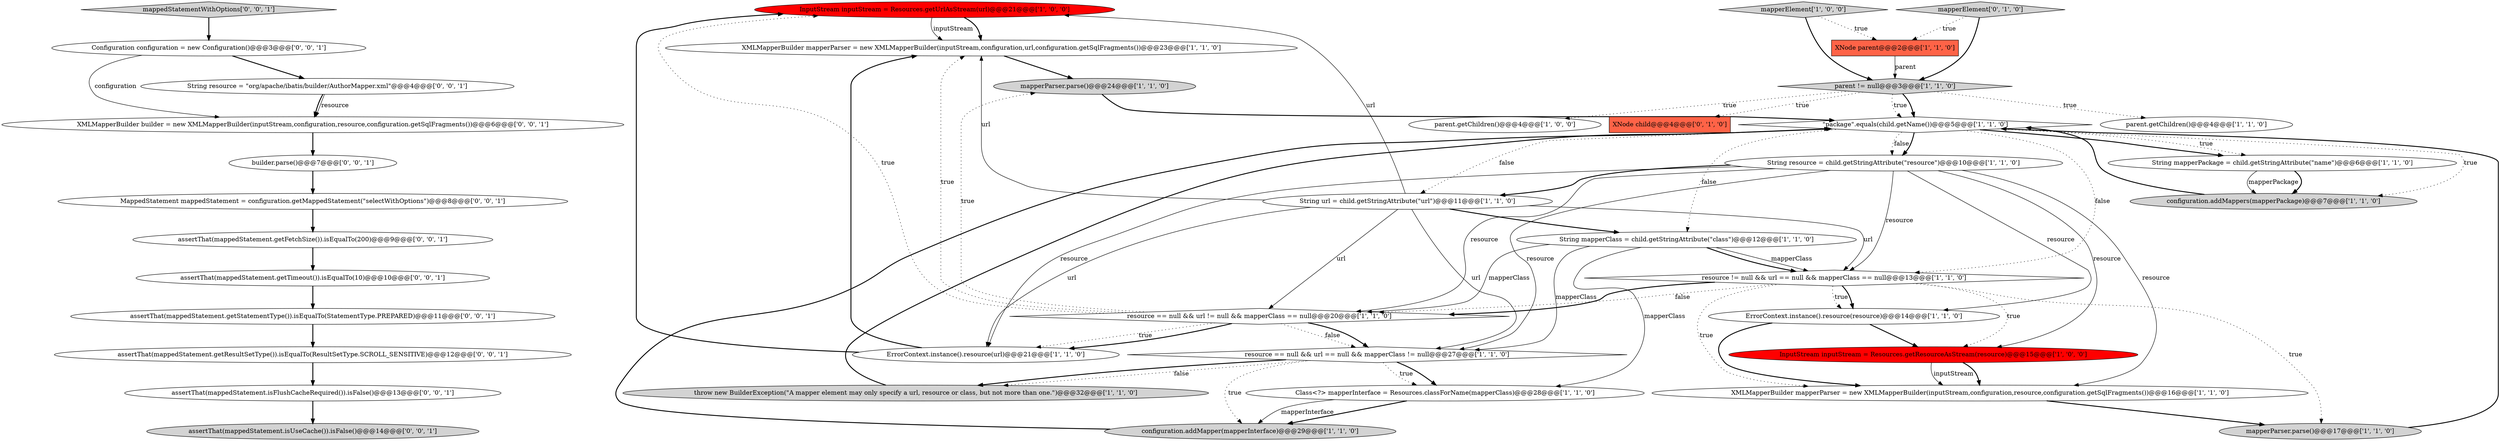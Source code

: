 digraph {
28 [style = filled, label = "Configuration configuration = new Configuration()@@@3@@@['0', '0', '1']", fillcolor = white, shape = ellipse image = "AAA0AAABBB3BBB"];
34 [style = filled, label = "assertThat(mappedStatement.getStatementType()).isEqualTo(StatementType.PREPARED)@@@11@@@['0', '0', '1']", fillcolor = white, shape = ellipse image = "AAA0AAABBB3BBB"];
35 [style = filled, label = "builder.parse()@@@7@@@['0', '0', '1']", fillcolor = white, shape = ellipse image = "AAA0AAABBB3BBB"];
15 [style = filled, label = "InputStream inputStream = Resources.getUrlAsStream(url)@@@21@@@['1', '0', '0']", fillcolor = red, shape = ellipse image = "AAA1AAABBB1BBB"];
11 [style = filled, label = "mapperParser.parse()@@@24@@@['1', '1', '0']", fillcolor = lightgray, shape = ellipse image = "AAA0AAABBB1BBB"];
36 [style = filled, label = "XMLMapperBuilder builder = new XMLMapperBuilder(inputStream,configuration,resource,configuration.getSqlFragments())@@@6@@@['0', '0', '1']", fillcolor = white, shape = ellipse image = "AAA0AAABBB3BBB"];
25 [style = filled, label = "mapperElement['0', '1', '0']", fillcolor = lightgray, shape = diamond image = "AAA0AAABBB2BBB"];
9 [style = filled, label = "parent.getChildren()@@@4@@@['1', '1', '0']", fillcolor = white, shape = ellipse image = "AAA0AAABBB1BBB"];
6 [style = filled, label = "resource == null && url != null && mapperClass == null@@@20@@@['1', '1', '0']", fillcolor = white, shape = diamond image = "AAA0AAABBB1BBB"];
27 [style = filled, label = "assertThat(mappedStatement.isFlushCacheRequired()).isFalse()@@@13@@@['0', '0', '1']", fillcolor = white, shape = ellipse image = "AAA0AAABBB3BBB"];
38 [style = filled, label = "mappedStatementWithOptions['0', '0', '1']", fillcolor = lightgray, shape = diamond image = "AAA0AAABBB3BBB"];
32 [style = filled, label = "assertThat(mappedStatement.getFetchSize()).isEqualTo(200)@@@9@@@['0', '0', '1']", fillcolor = white, shape = ellipse image = "AAA0AAABBB3BBB"];
22 [style = filled, label = "parent != null@@@3@@@['1', '1', '0']", fillcolor = lightgray, shape = diamond image = "AAA0AAABBB1BBB"];
16 [style = filled, label = "XNode parent@@@2@@@['1', '1', '0']", fillcolor = tomato, shape = box image = "AAA0AAABBB1BBB"];
3 [style = filled, label = "throw new BuilderException(\"A mapper element may only specify a url, resource or class, but not more than one.\")@@@32@@@['1', '1', '0']", fillcolor = lightgray, shape = ellipse image = "AAA0AAABBB1BBB"];
5 [style = filled, label = "String mapperClass = child.getStringAttribute(\"class\")@@@12@@@['1', '1', '0']", fillcolor = white, shape = ellipse image = "AAA0AAABBB1BBB"];
19 [style = filled, label = "mapperParser.parse()@@@17@@@['1', '1', '0']", fillcolor = lightgray, shape = ellipse image = "AAA0AAABBB1BBB"];
4 [style = filled, label = "ErrorContext.instance().resource(resource)@@@14@@@['1', '1', '0']", fillcolor = white, shape = ellipse image = "AAA0AAABBB1BBB"];
13 [style = filled, label = "\"package\".equals(child.getName())@@@5@@@['1', '1', '0']", fillcolor = white, shape = diamond image = "AAA0AAABBB1BBB"];
24 [style = filled, label = "ErrorContext.instance().resource(url)@@@21@@@['1', '1', '0']", fillcolor = white, shape = ellipse image = "AAA0AAABBB1BBB"];
10 [style = filled, label = "configuration.addMapper(mapperInterface)@@@29@@@['1', '1', '0']", fillcolor = lightgray, shape = ellipse image = "AAA0AAABBB1BBB"];
0 [style = filled, label = "InputStream inputStream = Resources.getResourceAsStream(resource)@@@15@@@['1', '0', '0']", fillcolor = red, shape = ellipse image = "AAA1AAABBB1BBB"];
17 [style = filled, label = "resource != null && url == null && mapperClass == null@@@13@@@['1', '1', '0']", fillcolor = white, shape = diamond image = "AAA0AAABBB1BBB"];
21 [style = filled, label = "mapperElement['1', '0', '0']", fillcolor = lightgray, shape = diamond image = "AAA0AAABBB1BBB"];
8 [style = filled, label = "String mapperPackage = child.getStringAttribute(\"name\")@@@6@@@['1', '1', '0']", fillcolor = white, shape = ellipse image = "AAA0AAABBB1BBB"];
18 [style = filled, label = "XMLMapperBuilder mapperParser = new XMLMapperBuilder(inputStream,configuration,resource,configuration.getSqlFragments())@@@16@@@['1', '1', '0']", fillcolor = white, shape = ellipse image = "AAA0AAABBB1BBB"];
33 [style = filled, label = "assertThat(mappedStatement.isUseCache()).isFalse()@@@14@@@['0', '0', '1']", fillcolor = lightgray, shape = ellipse image = "AAA0AAABBB3BBB"];
29 [style = filled, label = "String resource = \"org/apache/ibatis/builder/AuthorMapper.xml\"@@@4@@@['0', '0', '1']", fillcolor = white, shape = ellipse image = "AAA0AAABBB3BBB"];
12 [style = filled, label = "Class<?> mapperInterface = Resources.classForName(mapperClass)@@@28@@@['1', '1', '0']", fillcolor = white, shape = ellipse image = "AAA0AAABBB1BBB"];
7 [style = filled, label = "String resource = child.getStringAttribute(\"resource\")@@@10@@@['1', '1', '0']", fillcolor = white, shape = ellipse image = "AAA0AAABBB1BBB"];
31 [style = filled, label = "MappedStatement mappedStatement = configuration.getMappedStatement(\"selectWithOptions\")@@@8@@@['0', '0', '1']", fillcolor = white, shape = ellipse image = "AAA0AAABBB3BBB"];
2 [style = filled, label = "parent.getChildren()@@@4@@@['1', '0', '0']", fillcolor = white, shape = ellipse image = "AAA0AAABBB1BBB"];
20 [style = filled, label = "configuration.addMappers(mapperPackage)@@@7@@@['1', '1', '0']", fillcolor = lightgray, shape = ellipse image = "AAA0AAABBB1BBB"];
23 [style = filled, label = "resource == null && url == null && mapperClass != null@@@27@@@['1', '1', '0']", fillcolor = white, shape = diamond image = "AAA0AAABBB1BBB"];
1 [style = filled, label = "XMLMapperBuilder mapperParser = new XMLMapperBuilder(inputStream,configuration,url,configuration.getSqlFragments())@@@23@@@['1', '1', '0']", fillcolor = white, shape = ellipse image = "AAA0AAABBB1BBB"];
26 [style = filled, label = "XNode child@@@4@@@['0', '1', '0']", fillcolor = tomato, shape = box image = "AAA0AAABBB2BBB"];
30 [style = filled, label = "assertThat(mappedStatement.getResultSetType()).isEqualTo(ResultSetType.SCROLL_SENSITIVE)@@@12@@@['0', '0', '1']", fillcolor = white, shape = ellipse image = "AAA0AAABBB3BBB"];
37 [style = filled, label = "assertThat(mappedStatement.getTimeout()).isEqualTo(10)@@@10@@@['0', '0', '1']", fillcolor = white, shape = ellipse image = "AAA0AAABBB3BBB"];
14 [style = filled, label = "String url = child.getStringAttribute(\"url\")@@@11@@@['1', '1', '0']", fillcolor = white, shape = ellipse image = "AAA0AAABBB1BBB"];
7->4 [style = solid, label="resource"];
32->37 [style = bold, label=""];
25->22 [style = bold, label=""];
13->20 [style = dotted, label="true"];
6->1 [style = dotted, label="true"];
16->22 [style = solid, label="parent"];
14->24 [style = solid, label="url"];
7->14 [style = bold, label=""];
12->10 [style = bold, label=""];
8->20 [style = bold, label=""];
11->13 [style = bold, label=""];
7->6 [style = solid, label="resource"];
7->18 [style = solid, label="resource"];
23->12 [style = bold, label=""];
27->33 [style = bold, label=""];
6->11 [style = dotted, label="true"];
0->18 [style = solid, label="inputStream"];
22->13 [style = bold, label=""];
13->7 [style = dotted, label="false"];
6->15 [style = dotted, label="true"];
29->36 [style = bold, label=""];
35->31 [style = bold, label=""];
38->28 [style = bold, label=""];
5->6 [style = solid, label="mapperClass"];
30->27 [style = bold, label=""];
18->19 [style = bold, label=""];
17->6 [style = dotted, label="false"];
23->3 [style = bold, label=""];
4->18 [style = bold, label=""];
13->5 [style = dotted, label="false"];
5->17 [style = bold, label=""];
6->23 [style = dotted, label="false"];
4->0 [style = bold, label=""];
1->11 [style = bold, label=""];
19->13 [style = bold, label=""];
21->22 [style = bold, label=""];
14->23 [style = solid, label="url"];
12->10 [style = solid, label="mapperInterface"];
22->13 [style = dotted, label="true"];
5->17 [style = solid, label="mapperClass"];
21->16 [style = dotted, label="true"];
22->9 [style = dotted, label="true"];
36->35 [style = bold, label=""];
28->29 [style = bold, label=""];
6->24 [style = dotted, label="true"];
20->13 [style = bold, label=""];
17->18 [style = dotted, label="true"];
17->6 [style = bold, label=""];
7->0 [style = solid, label="resource"];
14->6 [style = solid, label="url"];
28->36 [style = solid, label="configuration"];
17->4 [style = dotted, label="true"];
6->23 [style = bold, label=""];
31->32 [style = bold, label=""];
6->24 [style = bold, label=""];
23->3 [style = dotted, label="false"];
5->12 [style = solid, label="mapperClass"];
23->10 [style = dotted, label="true"];
14->17 [style = solid, label="url"];
8->20 [style = solid, label="mapperPackage"];
10->13 [style = bold, label=""];
22->26 [style = dotted, label="true"];
13->8 [style = dotted, label="true"];
17->19 [style = dotted, label="true"];
14->15 [style = solid, label="url"];
14->1 [style = solid, label="url"];
0->18 [style = bold, label=""];
24->1 [style = bold, label=""];
17->4 [style = bold, label=""];
25->16 [style = dotted, label="true"];
14->5 [style = bold, label=""];
24->15 [style = bold, label=""];
15->1 [style = bold, label=""];
17->0 [style = dotted, label="true"];
15->1 [style = solid, label="inputStream"];
13->14 [style = dotted, label="false"];
7->17 [style = solid, label="resource"];
7->23 [style = solid, label="resource"];
34->30 [style = bold, label=""];
22->2 [style = dotted, label="true"];
13->17 [style = dotted, label="false"];
13->7 [style = bold, label=""];
37->34 [style = bold, label=""];
3->13 [style = bold, label=""];
5->23 [style = solid, label="mapperClass"];
29->36 [style = solid, label="resource"];
13->8 [style = bold, label=""];
7->24 [style = solid, label="resource"];
23->12 [style = dotted, label="true"];
}

